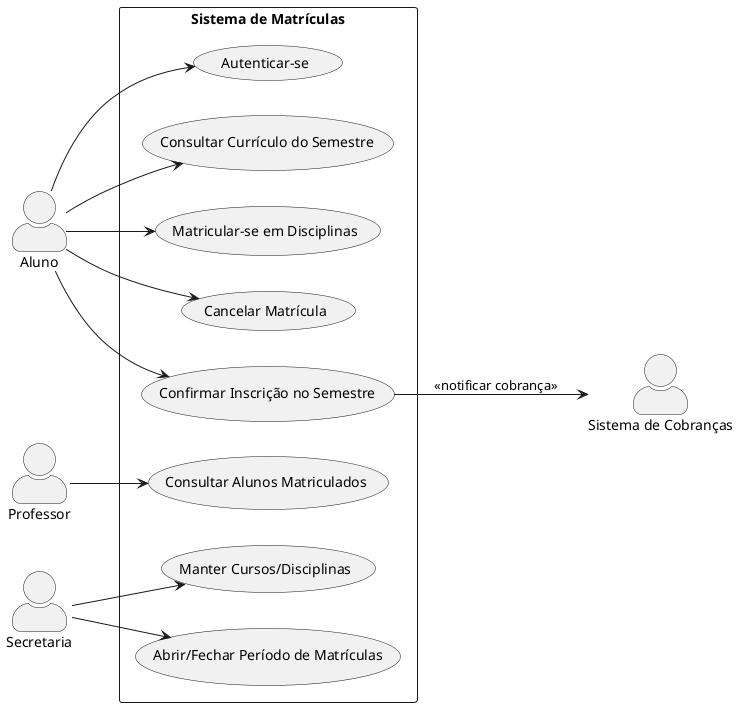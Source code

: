 ﻿@startuml
left to right direction
skinparam actorStyle awesome
actor Aluno
actor Professor
actor Secretaria
actor "Sistema de Cobranças" as Cob
rectangle "Sistema de Matrículas" {
  usecase "Autenticar-se" as UCLogin
  usecase "Consultar Currículo do Semestre" as UCCurriculo
  usecase "Matricular-se em Disciplinas" as UCMatricular
  usecase "Cancelar Matrícula" as UCCancelar
  usecase "Confirmar Inscrição no Semestre" as UCConfirmar
  usecase "Manter Cursos/Disciplinas" as UCManter
  usecase "Abrir/Fechar Período de Matrículas" as UCPeriodo
  usecase "Consultar Alunos Matriculados" as UCListar
}
Aluno --> UCLogin
Aluno --> UCCurriculo
Aluno --> UCMatricular
Aluno --> UCCancelar
Aluno --> UCConfirmar
Secretaria --> UCManter
Secretaria --> UCPeriodo
Professor --> UCListar
UCConfirmar --> Cob : <<notificar cobrança>>
@enduml
